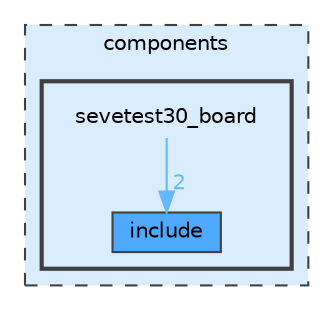 digraph "components/sevetest30_board"
{
 // LATEX_PDF_SIZE
  bgcolor="transparent";
  edge [fontname=Helvetica,fontsize=10,labelfontname=Helvetica,labelfontsize=10];
  node [fontname=Helvetica,fontsize=10,shape=box,height=0.2,width=0.4];
  compound=true
  subgraph clusterdir_409f97388efe006bc3438b95e9edef48 {
    graph [ bgcolor="#daedff", pencolor="grey25", label="components", fontname=Helvetica,fontsize=10 style="filled,dashed", URL="dir_409f97388efe006bc3438b95e9edef48.html",tooltip=""]
  subgraph clusterdir_7c248e60cc65cb3496ca29923b77bb83 {
    graph [ bgcolor="#daedff", pencolor="grey25", label="", fontname=Helvetica,fontsize=10 style="filled,bold", URL="dir_7c248e60cc65cb3496ca29923b77bb83.html",tooltip=""]
    dir_7c248e60cc65cb3496ca29923b77bb83 [shape=plaintext, label="sevetest30_board"];
  dir_093d3a29e6ea19b39be97ff26f05d1dd [label="include", fillcolor="#4ea9ff", color="grey25", style="filled", URL="dir_093d3a29e6ea19b39be97ff26f05d1dd.html",tooltip=""];
  }
  }
  dir_7c248e60cc65cb3496ca29923b77bb83->dir_093d3a29e6ea19b39be97ff26f05d1dd [headlabel="2", labeldistance=1.5 headhref="dir_000003_000001.html" href="dir_000003_000001.html" color="steelblue1" fontcolor="steelblue1"];
}
